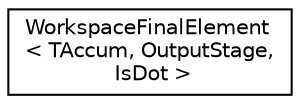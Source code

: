 digraph "Graphical Class Hierarchy"
{
 // LATEX_PDF_SIZE
  edge [fontname="Helvetica",fontsize="10",labelfontname="Helvetica",labelfontsize="10"];
  node [fontname="Helvetica",fontsize="10",shape=record];
  rankdir="LR";
  Node0 [label="WorkspaceFinalElement\l\< TAccum, OutputStage,\l IsDot \>",height=0.2,width=0.4,color="black", fillcolor="white", style="filled",URL="$structarm__conv_1_1depthwise_1_1depthwise__depthfirst_1_1_workspace_final_element.xhtml",tooltip=" "];
}
